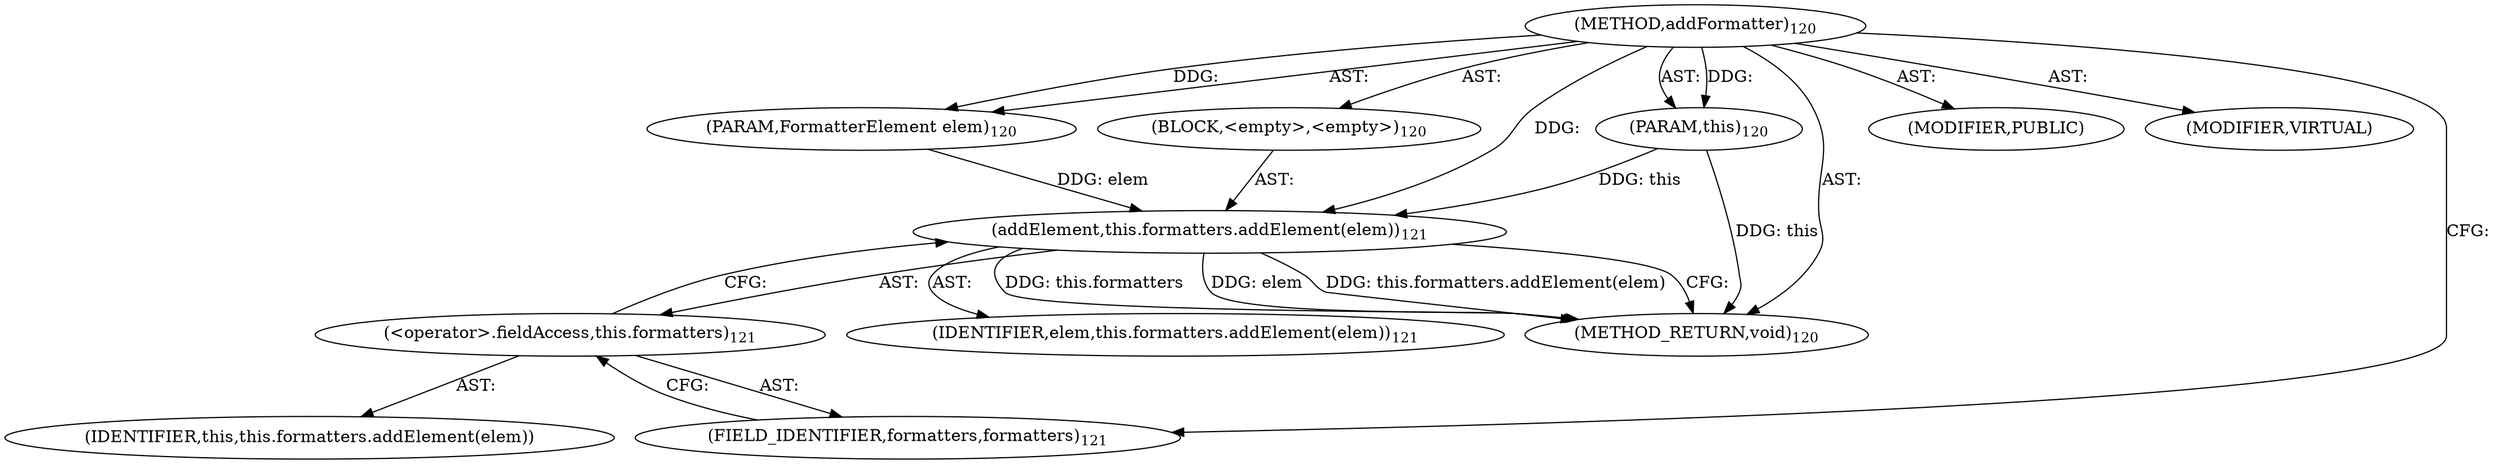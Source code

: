 digraph "addFormatter" {  
"111669149706" [label = <(METHOD,addFormatter)<SUB>120</SUB>> ]
"115964117011" [label = <(PARAM,this)<SUB>120</SUB>> ]
"115964117012" [label = <(PARAM,FormatterElement elem)<SUB>120</SUB>> ]
"25769803786" [label = <(BLOCK,&lt;empty&gt;,&lt;empty&gt;)<SUB>120</SUB>> ]
"30064771088" [label = <(addElement,this.formatters.addElement(elem))<SUB>121</SUB>> ]
"30064771089" [label = <(&lt;operator&gt;.fieldAccess,this.formatters)<SUB>121</SUB>> ]
"68719476755" [label = <(IDENTIFIER,this,this.formatters.addElement(elem))> ]
"55834574858" [label = <(FIELD_IDENTIFIER,formatters,formatters)<SUB>121</SUB>> ]
"68719476756" [label = <(IDENTIFIER,elem,this.formatters.addElement(elem))<SUB>121</SUB>> ]
"133143986206" [label = <(MODIFIER,PUBLIC)> ]
"133143986207" [label = <(MODIFIER,VIRTUAL)> ]
"128849018890" [label = <(METHOD_RETURN,void)<SUB>120</SUB>> ]
  "111669149706" -> "115964117011"  [ label = "AST: "] 
  "111669149706" -> "115964117012"  [ label = "AST: "] 
  "111669149706" -> "25769803786"  [ label = "AST: "] 
  "111669149706" -> "133143986206"  [ label = "AST: "] 
  "111669149706" -> "133143986207"  [ label = "AST: "] 
  "111669149706" -> "128849018890"  [ label = "AST: "] 
  "25769803786" -> "30064771088"  [ label = "AST: "] 
  "30064771088" -> "30064771089"  [ label = "AST: "] 
  "30064771088" -> "68719476756"  [ label = "AST: "] 
  "30064771089" -> "68719476755"  [ label = "AST: "] 
  "30064771089" -> "55834574858"  [ label = "AST: "] 
  "30064771088" -> "128849018890"  [ label = "CFG: "] 
  "30064771089" -> "30064771088"  [ label = "CFG: "] 
  "55834574858" -> "30064771089"  [ label = "CFG: "] 
  "111669149706" -> "55834574858"  [ label = "CFG: "] 
  "115964117011" -> "128849018890"  [ label = "DDG: this"] 
  "30064771088" -> "128849018890"  [ label = "DDG: this.formatters"] 
  "30064771088" -> "128849018890"  [ label = "DDG: elem"] 
  "30064771088" -> "128849018890"  [ label = "DDG: this.formatters.addElement(elem)"] 
  "111669149706" -> "115964117011"  [ label = "DDG: "] 
  "111669149706" -> "115964117012"  [ label = "DDG: "] 
  "115964117011" -> "30064771088"  [ label = "DDG: this"] 
  "115964117012" -> "30064771088"  [ label = "DDG: elem"] 
  "111669149706" -> "30064771088"  [ label = "DDG: "] 
}

